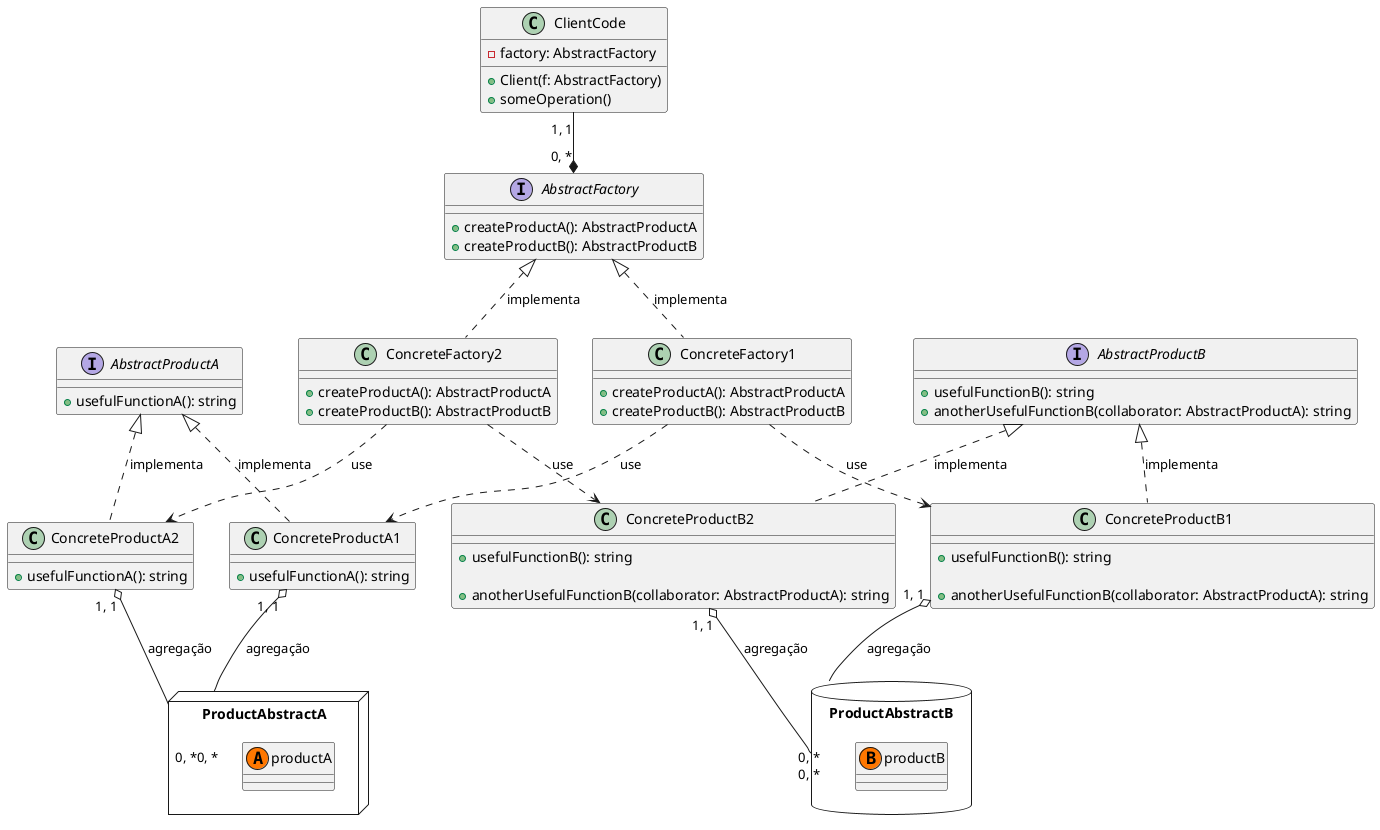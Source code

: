 @startuml af
' skinparam packageStyle rectangle

'
' A interface Abstract Factory declara um conjunto de métodos que retornam
' diferentes produtos abstratos. Esses produtos são chamados de família e são
' relacionado por um tema ou conceito de alto nível. Produtos de uma família geralmente são
' capazes de colaborar entre si. Uma família de produtos pode ter vários
' variantes, mas os produtos de uma variante são incompatíveis com produtos de
' outro.

  interface AbstractFactory{
    +createProductA(): AbstractProductA
    +createProductB(): AbstractProductB
  }
  
' As fábricas de concreto produzem uma família de produtos que pertencem a um único
' variante. A fábrica garante que os produtos resultantes são compatíveis. Nota
' que as assinaturas dos métodos da Fábrica de Concreto retornem um produto abstrato,
' enquanto dentro do método um produto concreto é instanciado.

  class ConcreteFactory1{
    +createProductA(): AbstractProductA
    +createProductB(): AbstractProductB
  }

' Cada Fábrica de Concreto possui uma variante de produto correspondente.

  class ConcreteFactory2{
    +createProductA(): AbstractProductA
    +createProductB(): AbstractProductB
  }

' Cada produto distinto de uma família de produtos deve ter uma interface básica. Todos
' variantes do produto devem implementar esta interface.

  interface AbstractProductA{
    +usefulFunctionA(): string
  }

' Esses produtos de concreto são criados por fábricas de concreto correspondentes.

  class ConcreteProductA1{
    +usefulFunctionA(): string
  }

  class ConcreteProductA2{
    +usefulFunctionA(): string
  }

  interface AbstractProductB{
    +usefulFunctionB(): string
    +anotherUsefulFunctionB(collaborator: AbstractProductA): string
  }

' Esta é a interface básica de outro produto. Todos os produtos podem interagir
' entre si, mas a interação adequada só é possível entre produtos de
' a mesma variante concreta.

  class ConcreteProductB1{

    ' O produto B é capaz de fazer suas próprias coisas ...
    +usefulFunctionB(): string

    ' ... mas também pode colaborar com o ProdutoA.
    '
    ' A Abstract Factory certifica-se de que todos os produtos que cria são da
    ' mesma variante e, portanto, compatível.
    +anotherUsefulFunctionB(collaborator: AbstractProductA): string
  }

' Esses produtos de concreto são criados por fábricas de concreto correspondentes.

  class ConcreteProductB2{
    +usefulFunctionB(): string

    ' A variante, Produto B2, só funciona corretamente com a variante,
    ' Produto A2. No entanto, ele aceita qualquer instância de AbstractProductA como
    ' um argumento.
    +anotherUsefulFunctionB(collaborator: AbstractProductA): string
  }

' O código do cliente funciona com fábricas e produtos apenas por meio de resumo
' tipos: AbstractFactory e AbstractProduct. Isso permite que você passe por qualquer fábrica ou
' subclasse do produto para o código do cliente sem quebrá-lo.

  class ClientCode {
    -factory: AbstractFactory
    +Client(f: AbstractFactory)
    +someOperation()
  '   const ProductAbstractA = factory.createProductA();
  '   const ProductAbstractB = factory.createProductB();

  '   console.log(ProductAbstractB.usefulFunctionB());
  '   console.log(ProductAbstractB.anotherUsefulFunctionB(ProductAbstractA));
  }

  package ProductAbstractA <<Node>> {
    class productA << (A,#FF7700) >>
  }

  package ProductAbstractB <<Database>> {
    class productB << (B,#FF7700) >>
  }

  ClientCode "1, 1" --* "0, *" AbstractFactory

  AbstractFactory <|.. ConcreteFactory1  : implementa
  AbstractFactory <|.. ConcreteFactory2  : implementa
  ConcreteFactory1 ..> ConcreteProductA1  : use
  ConcreteFactory1 ..> ConcreteProductB1  : use
  ConcreteFactory2 ..> ConcreteProductA2  : use
  ConcreteFactory2 ..> ConcreteProductB2  : use
  ' ConcreteFactory2 "1, 1" o-- "0, *" A  : use
  ' ConcreteFactory2 "1, 1" o-- "0, *" A  : use
  AbstractProductA <|.. ConcreteProductA1 : implementa
  AbstractProductB <|.. ConcreteProductB1 : implementa
  AbstractProductA <|.. ConcreteProductA2 : implementa
  AbstractProductB <|.. ConcreteProductB2 : implementa
  ConcreteProductA1 "1, 1" o-- "0, *" ProductAbstractA : agregação
  ConcreteProductA2 "1, 1" o-- "0, *" ProductAbstractA : agregação
  ConcreteProductB1 "1, 1" o-- "0, *" ProductAbstractB : agregação
  ConcreteProductB2 "1, 1" o-- "0, *" ProductAbstractB : agregação

@enduml